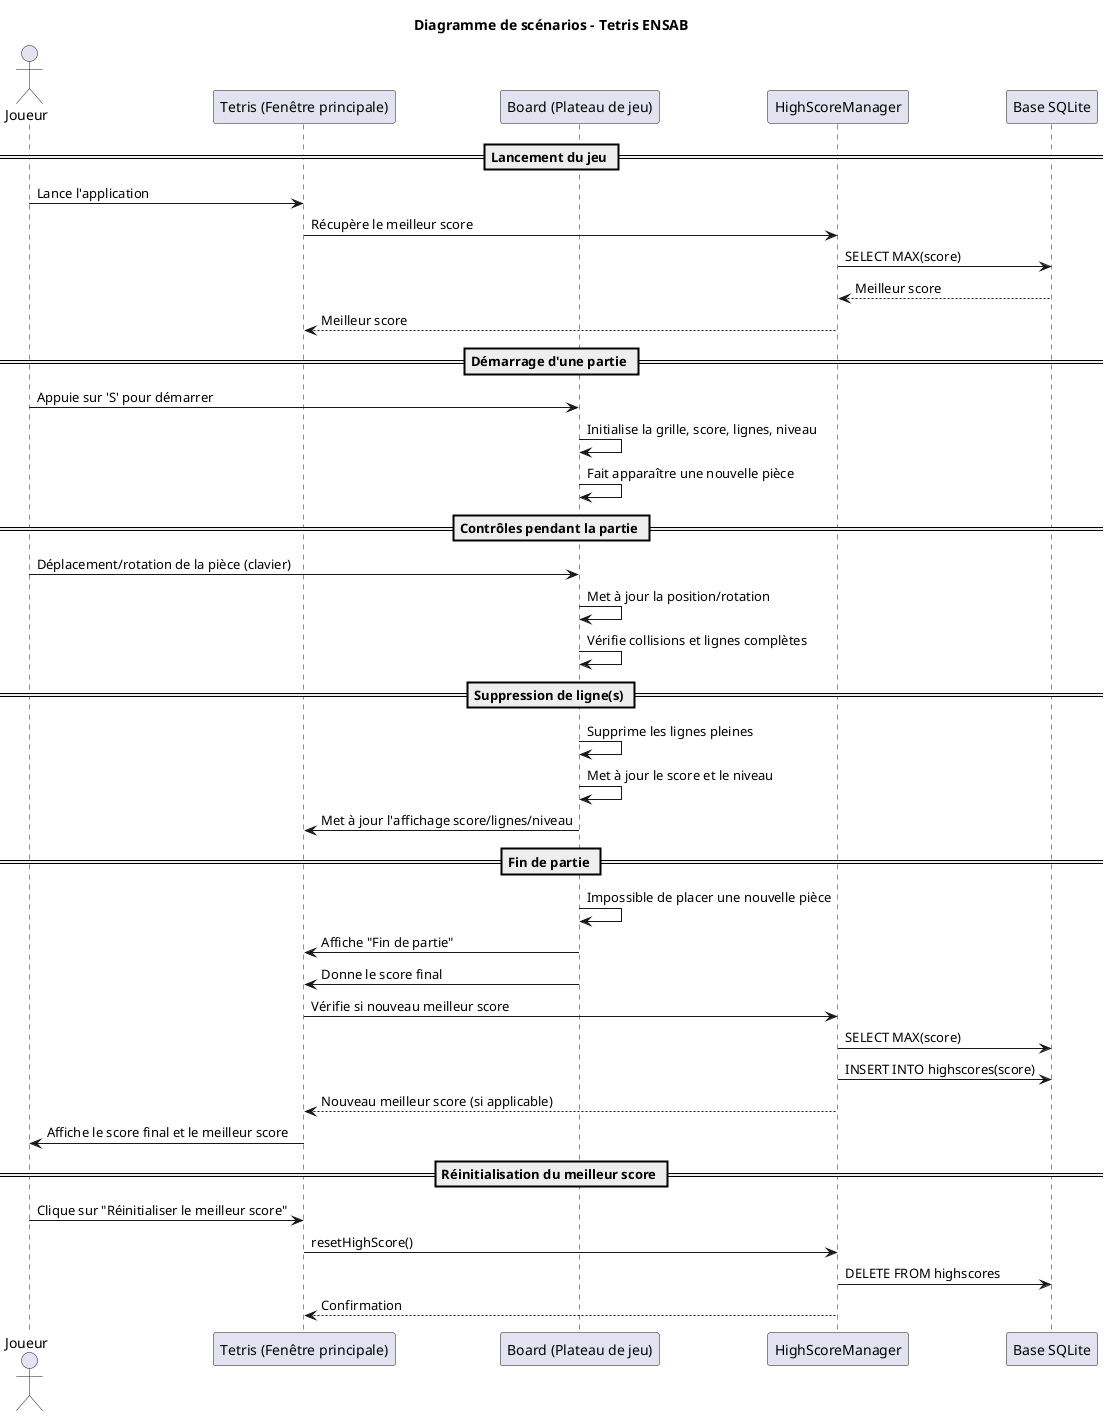 @startuml
title Diagramme de scénarios - Tetris ENSAB

actor Joueur

participant "Tetris (Fenêtre principale)" as Tetris
participant "Board (Plateau de jeu)" as Board
participant "HighScoreManager" as HighScoreManager
participant "Base SQLite" as SQLite

== Lancement du jeu ==
Joueur -> Tetris : Lance l'application
Tetris -> HighScoreManager : Récupère le meilleur score
HighScoreManager -> SQLite : SELECT MAX(score)
SQLite --> HighScoreManager : Meilleur score
HighScoreManager --> Tetris : Meilleur score

== Démarrage d'une partie ==
Joueur -> Board : Appuie sur 'S' pour démarrer
Board -> Board : Initialise la grille, score, lignes, niveau
Board -> Board : Fait apparaître une nouvelle pièce

== Contrôles pendant la partie ==
Joueur -> Board : Déplacement/rotation de la pièce (clavier)
Board -> Board : Met à jour la position/rotation
Board -> Board : Vérifie collisions et lignes complètes

== Suppression de ligne(s) ==
Board -> Board : Supprime les lignes pleines
Board -> Board : Met à jour le score et le niveau
Board -> Tetris : Met à jour l'affichage score/lignes/niveau

== Fin de partie ==
Board -> Board : Impossible de placer une nouvelle pièce
Board -> Tetris : Affiche "Fin de partie"
Board -> Tetris : Donne le score final
Tetris -> HighScoreManager : Vérifie si nouveau meilleur score
HighScoreManager -> SQLite : SELECT MAX(score)
HighScoreManager -> SQLite : INSERT INTO highscores(score)
HighScoreManager --> Tetris : Nouveau meilleur score (si applicable)
Tetris -> Joueur : Affiche le score final et le meilleur score

== Réinitialisation du meilleur score ==
Joueur -> Tetris : Clique sur "Réinitialiser le meilleur score"
Tetris -> HighScoreManager : resetHighScore()
HighScoreManager -> SQLite : DELETE FROM highscores
HighScoreManager --> Tetris : Confirmation

@enduml

